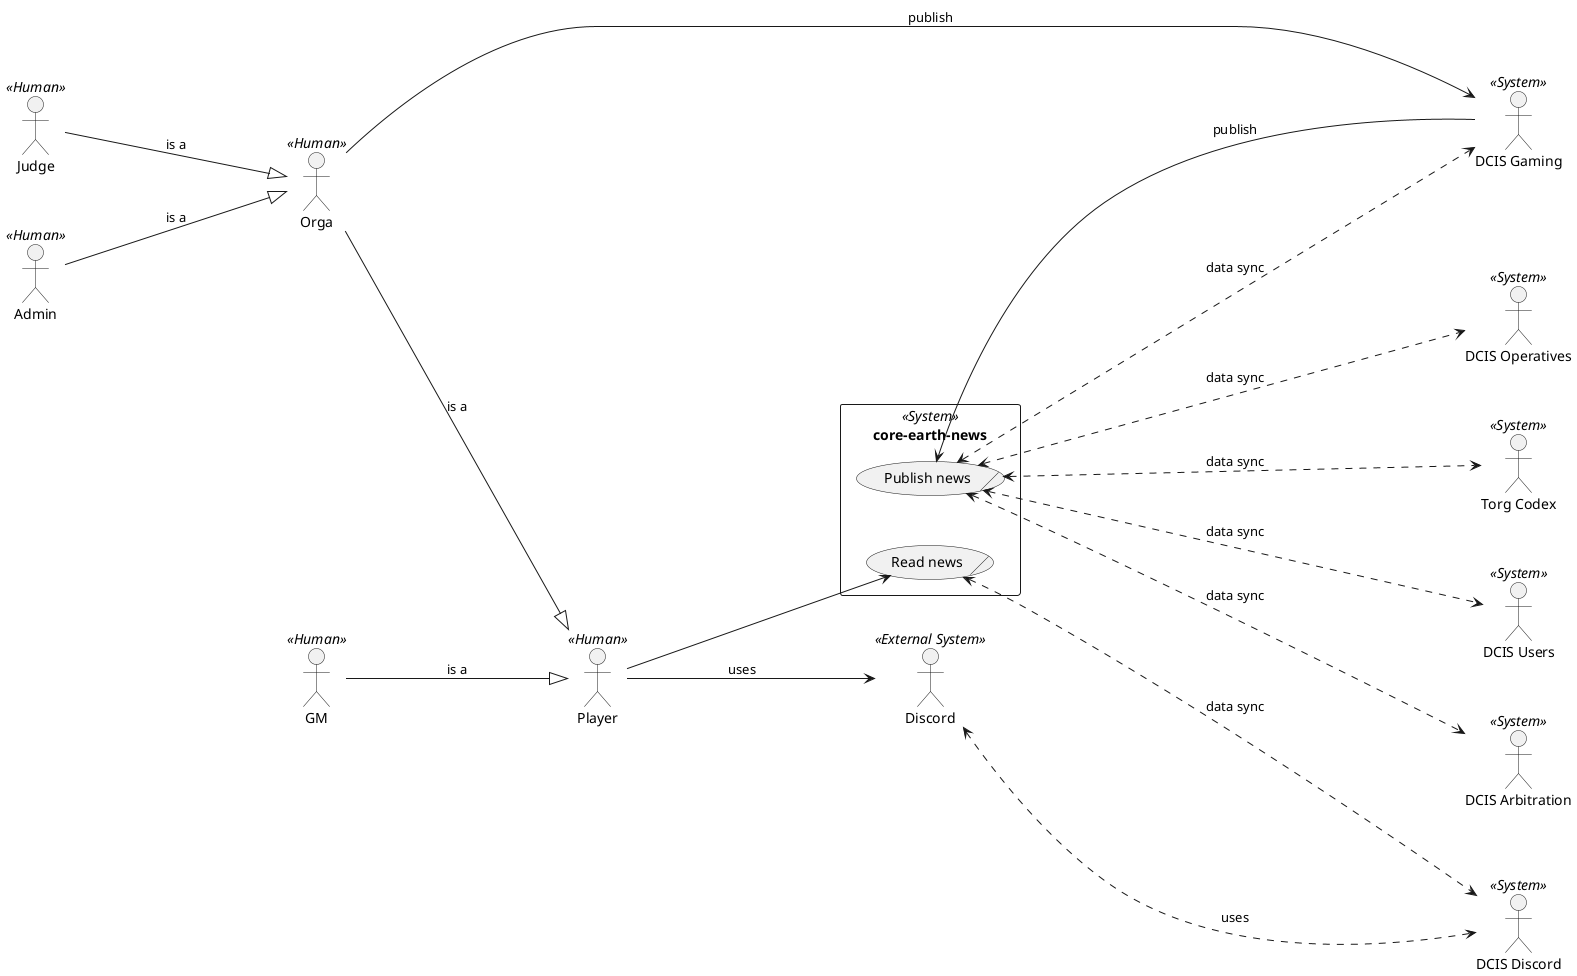 @startuml
left to right direction
skinparam nodesep 50
skinparam ranksep 200

together {
  Player << Human >> as user
  GM << Human >> as gm
  :Discord: as discord << External System >>
}

together {
  Judge << Human >> as judge
  Orga << Human >> as orga
  Admin << Human >> as admin
}

gm --|> user : is a
orga --|> user : is a

judge --|> orga : is a
admin --|> orga : is a

rectangle :core-earth-news: as cen << System >> {
  usecase (Read news)/ as ucRead
  usecase (Publish news)/ as ucPublish
}

:DCIS Users: as dcisUsers << System >>
:DCIS Operatives: as dcisOperatives << System >>
:DCIS Gaming: as dcisGaming << System >>
:Torg Codex: as codex << System>>
:DCIS Arbitration: as dcisArbitration << System>>
:DCIS Discord: as dcisDiscord << System >>

user --> discord : uses
discord <-.-> dcisDiscord : uses

user --> ucRead
orga --> dcisGaming : publish
ucPublish <-- dcisGaming : publish

ucRead <-.-> dcisDiscord : data sync
ucPublish <-.-> dcisUsers : data sync
ucPublish <-.-> dcisOperatives : data sync
ucPublish <-.-> dcisGaming : data sync
ucPublish <-.-> codex : data sync
ucPublish <-.-> dcisArbitration : data sync
@enduml
